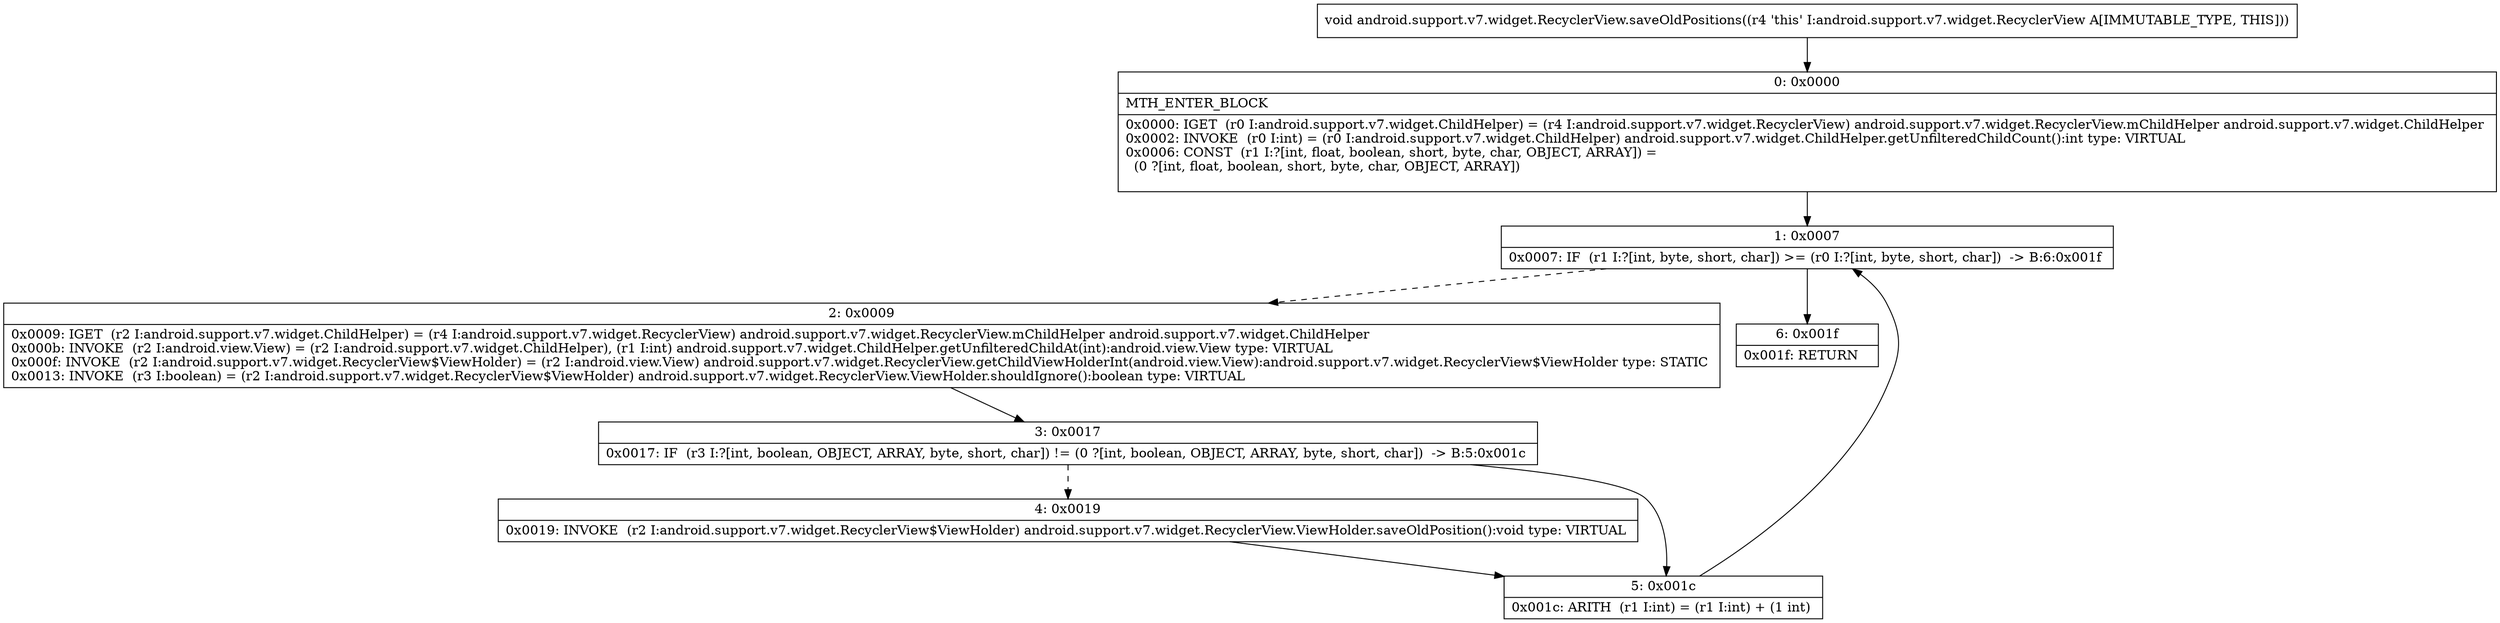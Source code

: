 digraph "CFG forandroid.support.v7.widget.RecyclerView.saveOldPositions()V" {
Node_0 [shape=record,label="{0\:\ 0x0000|MTH_ENTER_BLOCK\l|0x0000: IGET  (r0 I:android.support.v7.widget.ChildHelper) = (r4 I:android.support.v7.widget.RecyclerView) android.support.v7.widget.RecyclerView.mChildHelper android.support.v7.widget.ChildHelper \l0x0002: INVOKE  (r0 I:int) = (r0 I:android.support.v7.widget.ChildHelper) android.support.v7.widget.ChildHelper.getUnfilteredChildCount():int type: VIRTUAL \l0x0006: CONST  (r1 I:?[int, float, boolean, short, byte, char, OBJECT, ARRAY]) = \l  (0 ?[int, float, boolean, short, byte, char, OBJECT, ARRAY])\l \l}"];
Node_1 [shape=record,label="{1\:\ 0x0007|0x0007: IF  (r1 I:?[int, byte, short, char]) \>= (r0 I:?[int, byte, short, char])  \-\> B:6:0x001f \l}"];
Node_2 [shape=record,label="{2\:\ 0x0009|0x0009: IGET  (r2 I:android.support.v7.widget.ChildHelper) = (r4 I:android.support.v7.widget.RecyclerView) android.support.v7.widget.RecyclerView.mChildHelper android.support.v7.widget.ChildHelper \l0x000b: INVOKE  (r2 I:android.view.View) = (r2 I:android.support.v7.widget.ChildHelper), (r1 I:int) android.support.v7.widget.ChildHelper.getUnfilteredChildAt(int):android.view.View type: VIRTUAL \l0x000f: INVOKE  (r2 I:android.support.v7.widget.RecyclerView$ViewHolder) = (r2 I:android.view.View) android.support.v7.widget.RecyclerView.getChildViewHolderInt(android.view.View):android.support.v7.widget.RecyclerView$ViewHolder type: STATIC \l0x0013: INVOKE  (r3 I:boolean) = (r2 I:android.support.v7.widget.RecyclerView$ViewHolder) android.support.v7.widget.RecyclerView.ViewHolder.shouldIgnore():boolean type: VIRTUAL \l}"];
Node_3 [shape=record,label="{3\:\ 0x0017|0x0017: IF  (r3 I:?[int, boolean, OBJECT, ARRAY, byte, short, char]) != (0 ?[int, boolean, OBJECT, ARRAY, byte, short, char])  \-\> B:5:0x001c \l}"];
Node_4 [shape=record,label="{4\:\ 0x0019|0x0019: INVOKE  (r2 I:android.support.v7.widget.RecyclerView$ViewHolder) android.support.v7.widget.RecyclerView.ViewHolder.saveOldPosition():void type: VIRTUAL \l}"];
Node_5 [shape=record,label="{5\:\ 0x001c|0x001c: ARITH  (r1 I:int) = (r1 I:int) + (1 int) \l}"];
Node_6 [shape=record,label="{6\:\ 0x001f|0x001f: RETURN   \l}"];
MethodNode[shape=record,label="{void android.support.v7.widget.RecyclerView.saveOldPositions((r4 'this' I:android.support.v7.widget.RecyclerView A[IMMUTABLE_TYPE, THIS])) }"];
MethodNode -> Node_0;
Node_0 -> Node_1;
Node_1 -> Node_2[style=dashed];
Node_1 -> Node_6;
Node_2 -> Node_3;
Node_3 -> Node_4[style=dashed];
Node_3 -> Node_5;
Node_4 -> Node_5;
Node_5 -> Node_1;
}

